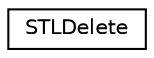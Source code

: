 digraph "Graphe hiérarchique des classes"
{
  edge [fontname="Helvetica",fontsize="10",labelfontname="Helvetica",labelfontsize="10"];
  node [fontname="Helvetica",fontsize="10",shape=record];
  rankdir="LR";
  Node1 [label="STLDelete",height=0.2,width=0.4,color="black", fillcolor="white", style="filled",URL="$struct_s_t_l_delete.html"];
}
